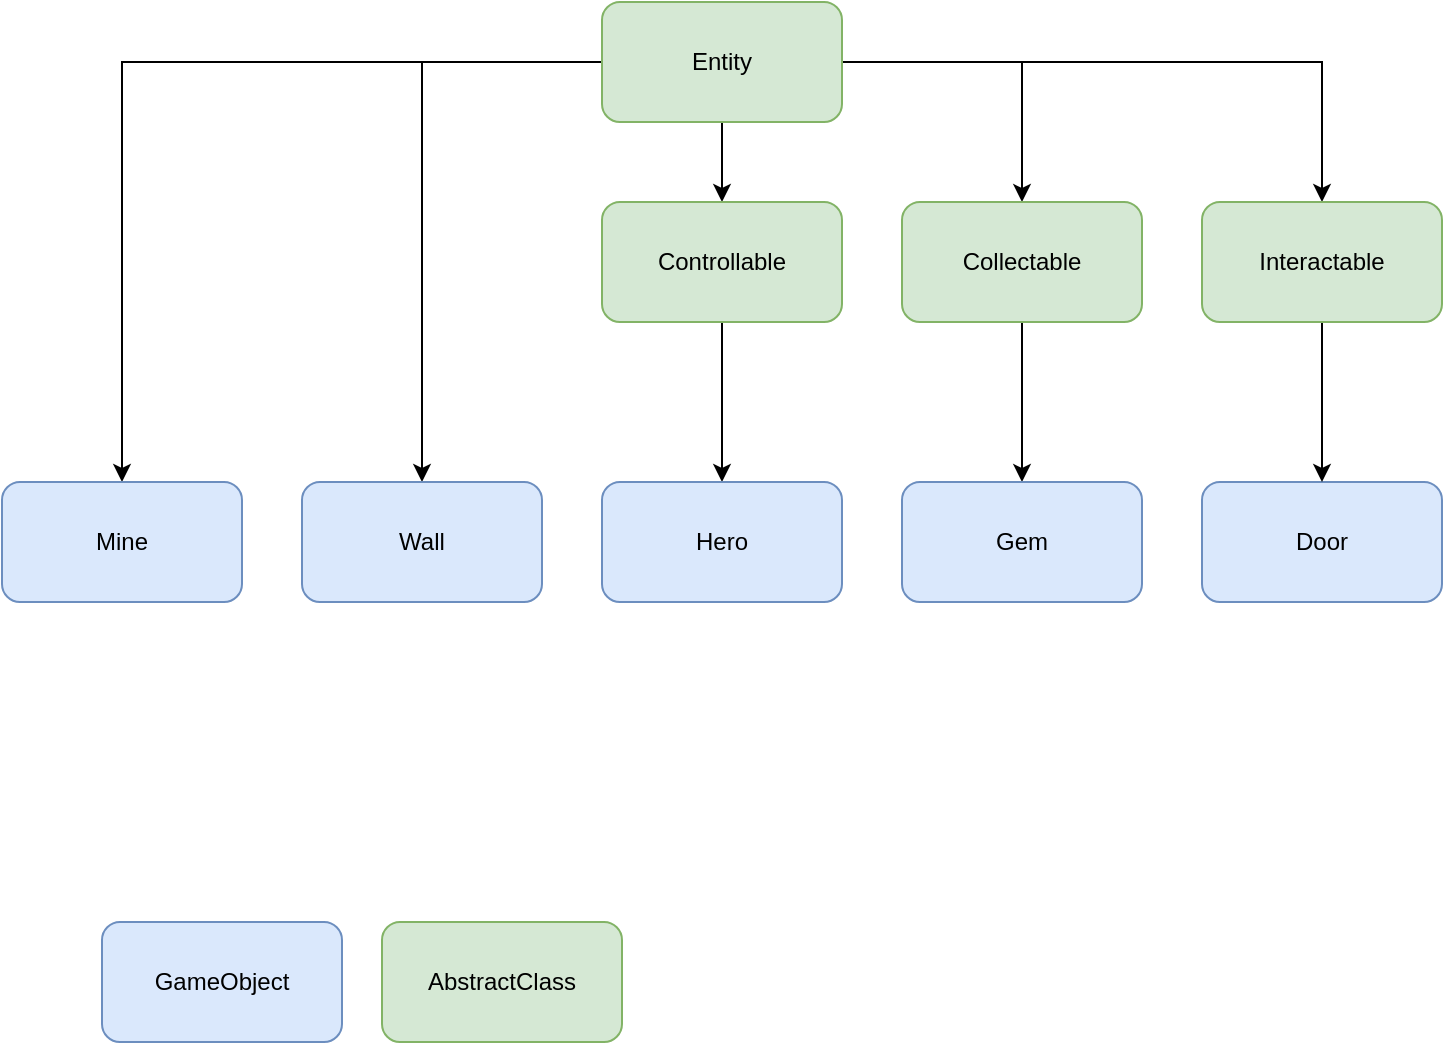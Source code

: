 <mxfile version="24.4.11" type="device">
  <diagram name="Page-1" id="rE_cY4PCDJTStgAl1XJ6">
    <mxGraphModel dx="1148" dy="824" grid="1" gridSize="10" guides="1" tooltips="1" connect="1" arrows="1" fold="1" page="1" pageScale="1" pageWidth="850" pageHeight="1100" math="0" shadow="0">
      <root>
        <mxCell id="0" />
        <mxCell id="1" parent="0" />
        <mxCell id="F-2Rm1FZRaijqlzbe_HK-3" style="edgeStyle=orthogonalEdgeStyle;rounded=0;orthogonalLoop=1;jettySize=auto;html=1;" edge="1" parent="1" source="F-2Rm1FZRaijqlzbe_HK-1" target="F-2Rm1FZRaijqlzbe_HK-2">
          <mxGeometry relative="1" as="geometry" />
        </mxCell>
        <mxCell id="F-2Rm1FZRaijqlzbe_HK-5" style="edgeStyle=orthogonalEdgeStyle;rounded=0;orthogonalLoop=1;jettySize=auto;html=1;" edge="1" parent="1" source="F-2Rm1FZRaijqlzbe_HK-1" target="F-2Rm1FZRaijqlzbe_HK-4">
          <mxGeometry relative="1" as="geometry" />
        </mxCell>
        <mxCell id="F-2Rm1FZRaijqlzbe_HK-9" style="edgeStyle=orthogonalEdgeStyle;rounded=0;orthogonalLoop=1;jettySize=auto;html=1;" edge="1" parent="1" source="F-2Rm1FZRaijqlzbe_HK-1" target="F-2Rm1FZRaijqlzbe_HK-6">
          <mxGeometry relative="1" as="geometry" />
        </mxCell>
        <mxCell id="F-2Rm1FZRaijqlzbe_HK-10" style="edgeStyle=orthogonalEdgeStyle;rounded=0;orthogonalLoop=1;jettySize=auto;html=1;" edge="1" parent="1" source="F-2Rm1FZRaijqlzbe_HK-1" target="F-2Rm1FZRaijqlzbe_HK-11">
          <mxGeometry relative="1" as="geometry">
            <mxPoint x="580" y="390" as="targetPoint" />
          </mxGeometry>
        </mxCell>
        <mxCell id="F-2Rm1FZRaijqlzbe_HK-19" style="edgeStyle=orthogonalEdgeStyle;rounded=0;orthogonalLoop=1;jettySize=auto;html=1;" edge="1" parent="1" source="F-2Rm1FZRaijqlzbe_HK-1" target="F-2Rm1FZRaijqlzbe_HK-18">
          <mxGeometry relative="1" as="geometry" />
        </mxCell>
        <mxCell id="F-2Rm1FZRaijqlzbe_HK-1" value="Entity" style="rounded=1;whiteSpace=wrap;html=1;strokeColor=#82b366;align=center;verticalAlign=middle;fontFamily=Helvetica;fontSize=12;fontColor=default;fillColor=#d5e8d4;" vertex="1" parent="1">
          <mxGeometry x="360" y="290" width="120" height="60" as="geometry" />
        </mxCell>
        <mxCell id="F-2Rm1FZRaijqlzbe_HK-2" value="Wall" style="rounded=1;whiteSpace=wrap;html=1;strokeColor=#6c8ebf;align=center;verticalAlign=middle;fontFamily=Helvetica;fontSize=12;fontColor=default;fillColor=#dae8fc;" vertex="1" parent="1">
          <mxGeometry x="210" y="530" width="120" height="60" as="geometry" />
        </mxCell>
        <mxCell id="F-2Rm1FZRaijqlzbe_HK-4" value="Mine" style="rounded=1;whiteSpace=wrap;html=1;strokeColor=#6c8ebf;align=center;verticalAlign=middle;fontFamily=Helvetica;fontSize=12;fontColor=default;fillColor=#dae8fc;" vertex="1" parent="1">
          <mxGeometry x="60" y="530" width="120" height="60" as="geometry" />
        </mxCell>
        <mxCell id="F-2Rm1FZRaijqlzbe_HK-8" value="" style="edgeStyle=orthogonalEdgeStyle;rounded=0;orthogonalLoop=1;jettySize=auto;html=1;" edge="1" parent="1" source="F-2Rm1FZRaijqlzbe_HK-6" target="F-2Rm1FZRaijqlzbe_HK-7">
          <mxGeometry relative="1" as="geometry" />
        </mxCell>
        <mxCell id="F-2Rm1FZRaijqlzbe_HK-6" value="Controllable" style="rounded=1;whiteSpace=wrap;html=1;strokeColor=#82b366;align=center;verticalAlign=middle;fontFamily=Helvetica;fontSize=12;fontColor=default;fillColor=#d5e8d4;" vertex="1" parent="1">
          <mxGeometry x="360" y="390" width="120" height="60" as="geometry" />
        </mxCell>
        <mxCell id="F-2Rm1FZRaijqlzbe_HK-7" value="Hero" style="whiteSpace=wrap;html=1;rounded=1;strokeColor=#6c8ebf;align=center;verticalAlign=middle;fontFamily=Helvetica;fontSize=12;fontColor=default;fillColor=#dae8fc;" vertex="1" parent="1">
          <mxGeometry x="360" y="530" width="120" height="60" as="geometry" />
        </mxCell>
        <mxCell id="F-2Rm1FZRaijqlzbe_HK-13" value="" style="edgeStyle=orthogonalEdgeStyle;rounded=0;orthogonalLoop=1;jettySize=auto;html=1;" edge="1" parent="1" source="F-2Rm1FZRaijqlzbe_HK-11" target="F-2Rm1FZRaijqlzbe_HK-12">
          <mxGeometry relative="1" as="geometry" />
        </mxCell>
        <mxCell id="F-2Rm1FZRaijqlzbe_HK-11" value="Collectable" style="rounded=1;whiteSpace=wrap;html=1;strokeColor=#82b366;align=center;verticalAlign=middle;fontFamily=Helvetica;fontSize=12;fontColor=default;fillColor=#d5e8d4;" vertex="1" parent="1">
          <mxGeometry x="510" y="390" width="120" height="60" as="geometry" />
        </mxCell>
        <mxCell id="F-2Rm1FZRaijqlzbe_HK-12" value="Gem" style="whiteSpace=wrap;html=1;rounded=1;strokeColor=#6c8ebf;align=center;verticalAlign=middle;fontFamily=Helvetica;fontSize=12;fontColor=default;fillColor=#dae8fc;" vertex="1" parent="1">
          <mxGeometry x="510" y="530" width="120" height="60" as="geometry" />
        </mxCell>
        <mxCell id="F-2Rm1FZRaijqlzbe_HK-14" value="Door" style="whiteSpace=wrap;html=1;rounded=1;strokeColor=#6c8ebf;align=center;verticalAlign=middle;fontFamily=Helvetica;fontSize=12;fontColor=default;fillColor=#dae8fc;" vertex="1" parent="1">
          <mxGeometry x="660" y="530" width="120" height="60" as="geometry" />
        </mxCell>
        <mxCell id="F-2Rm1FZRaijqlzbe_HK-15" value="GameObject" style="rounded=1;whiteSpace=wrap;html=1;fillColor=#dae8fc;strokeColor=#6c8ebf;" vertex="1" parent="1">
          <mxGeometry x="110" y="750" width="120" height="60" as="geometry" />
        </mxCell>
        <mxCell id="F-2Rm1FZRaijqlzbe_HK-16" value="AbstractClass" style="rounded=1;whiteSpace=wrap;html=1;fillColor=#d5e8d4;strokeColor=#82b366;" vertex="1" parent="1">
          <mxGeometry x="250" y="750" width="120" height="60" as="geometry" />
        </mxCell>
        <mxCell id="F-2Rm1FZRaijqlzbe_HK-20" style="edgeStyle=orthogonalEdgeStyle;rounded=0;orthogonalLoop=1;jettySize=auto;html=1;" edge="1" parent="1" source="F-2Rm1FZRaijqlzbe_HK-18" target="F-2Rm1FZRaijqlzbe_HK-14">
          <mxGeometry relative="1" as="geometry" />
        </mxCell>
        <mxCell id="F-2Rm1FZRaijqlzbe_HK-18" value="Interactable" style="rounded=1;whiteSpace=wrap;html=1;strokeColor=#82b366;align=center;verticalAlign=middle;fontFamily=Helvetica;fontSize=12;fontColor=default;fillColor=#d5e8d4;" vertex="1" parent="1">
          <mxGeometry x="660" y="390" width="120" height="60" as="geometry" />
        </mxCell>
      </root>
    </mxGraphModel>
  </diagram>
</mxfile>
